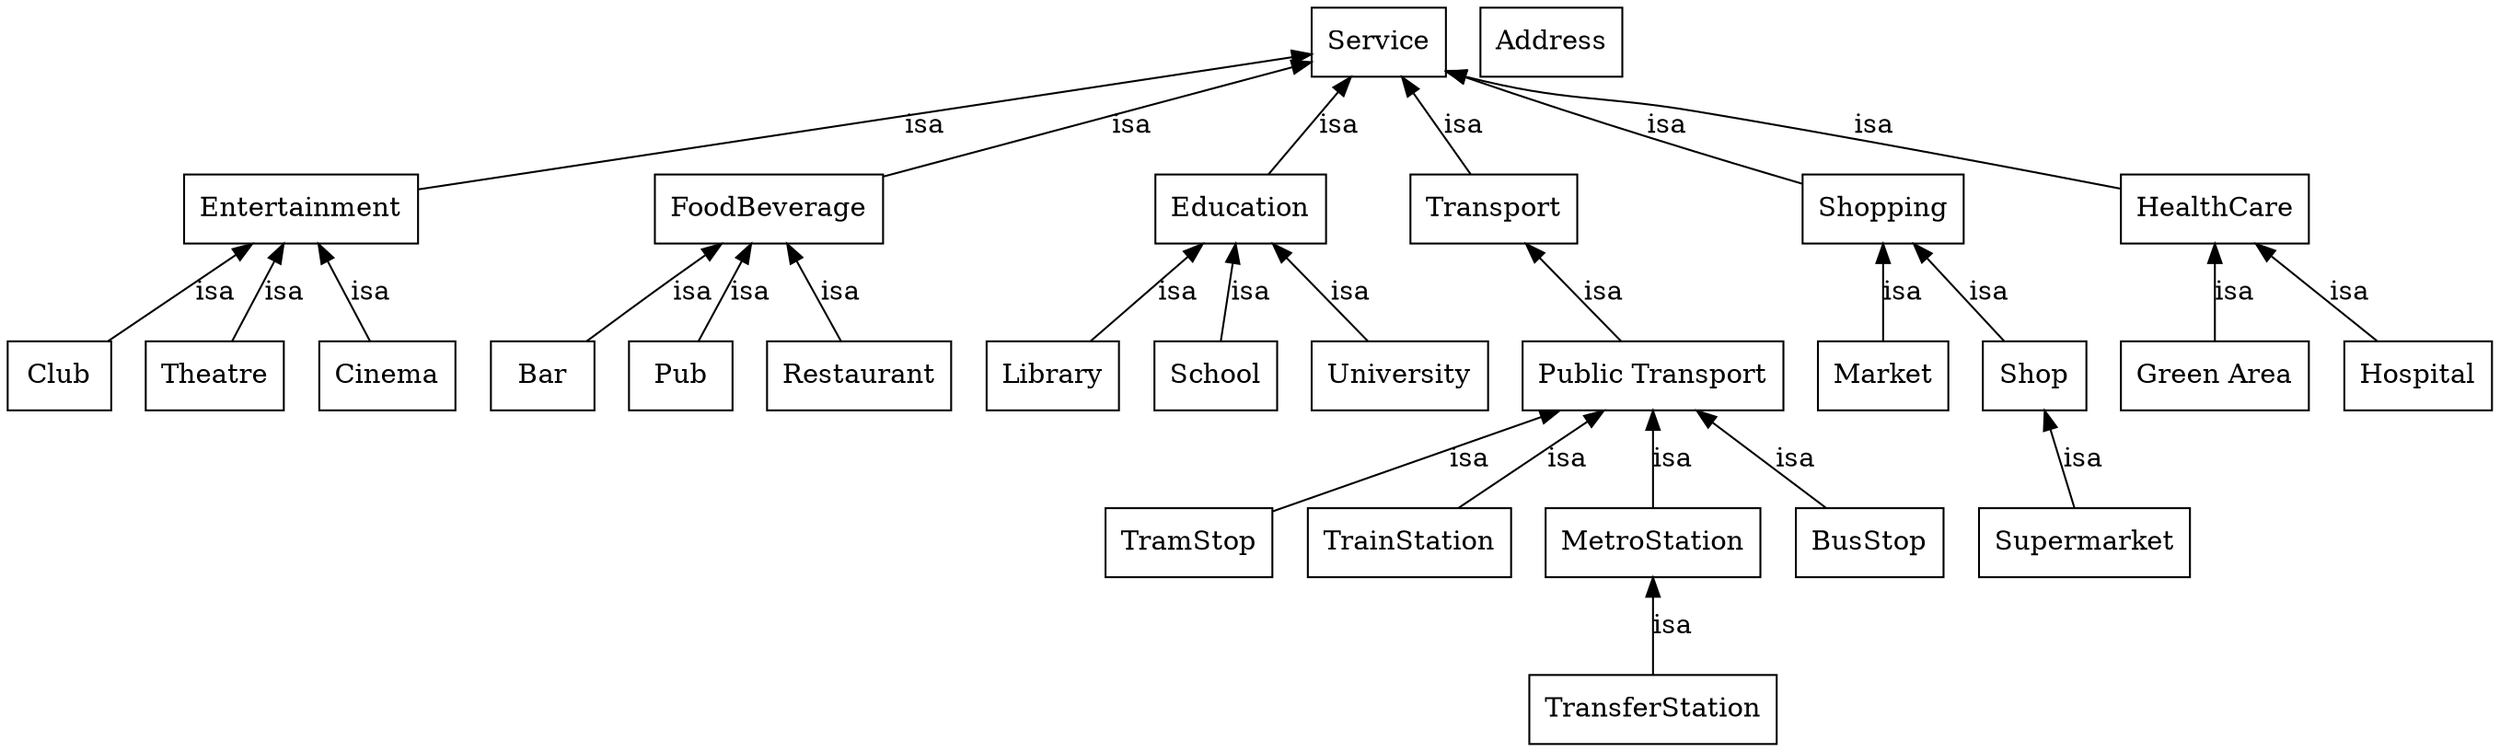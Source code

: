 digraph house {
	node [label="\N"];
	graph [bb="0,0,1248,396"];
	Club [label=Club, shape=box, color="0.0,0.0,0.0", fontcolor="0.0,0.0,0.0", pos="27,198", width="0.75", height="0.50"];
	Entertainment [label=Entertainment, shape=box, color="0.0,0.0,0.0", fontcolor="0.0,0.0,0.0", pos="151,288", width="1.61", height="0.50"];
	Bar [label=Bar, shape=box, color="0.0,0.0,0.0", fontcolor="0.0,0.0,0.0", pos="273,198", width="0.75", height="0.50"];
	FoodBeverage [label=FoodBeverage, shape=box, color="0.0,0.0,0.0", fontcolor="0.0,0.0,0.0", pos="391,288", width="1.58", height="0.50"];
	TramStop [label=TramStop, shape=box, color="0.0,0.0,0.0", fontcolor="0.0,0.0,0.0", pos="598,108", width="1.11", height="0.50"];
	"Public Transport" [label="Public Transport", shape=box, color="0.0,0.0,0.0", fontcolor="0.0,0.0,0.0", pos="827,198", width="1.75", height="0.50"];
	TrainStation [label=TrainStation, shape=box, color="0.0,0.0,0.0", fontcolor="0.0,0.0,0.0", pos="706,108", width="1.39", height="0.50"];
	Education [label=Education, shape=box, color="0.0,0.0,0.0", fontcolor="0.0,0.0,0.0", pos="626,288", width="1.17", height="0.50"];
	Service [label=Service, shape=box, color="0.0,0.0,0.0", fontcolor="0.0,0.0,0.0", pos="683,378", width="0.92", height="0.50"];
	Library [label=Library, shape=box, color="0.0,0.0,0.0", fontcolor="0.0,0.0,0.0", pos="532,198", width="0.89", height="0.50"];
	Transport [label=Transport, shape=box, color="0.0,0.0,0.0", fontcolor="0.0,0.0,0.0", pos="741,288", width="1.11", height="0.50"];
	Pub [label=Pub, shape=box, color="0.0,0.0,0.0", fontcolor="0.0,0.0,0.0", pos="345,198", width="0.75", height="0.50"];
	Shopping [label=Shopping, shape=box, color="0.0,0.0,0.0", fontcolor="0.0,0.0,0.0", pos="940,288", width="1.11", height="0.50"];
	Address [label=Address, shape=box, color="0.0,0.0,0.0", fontcolor="0.0,0.0,0.0", pos="769,378", width="0.97", height="0.50"];
	Restaurant [label=Restaurant, shape=box, color="0.0,0.0,0.0", fontcolor="0.0,0.0,0.0", pos="436,198", width="1.28", height="0.50"];
	MetroStation [label=MetroStation, shape=box, color="0.0,0.0,0.0", fontcolor="0.0,0.0,0.0", pos="827,108", width="1.47", height="0.50"];
	Market [label=Market, shape=box, color="0.0,0.0,0.0", fontcolor="0.0,0.0,0.0", pos="940,198", width="0.89", height="0.50"];
	"Green Area" [label="Green Area", shape=box, color="0.0,0.0,0.0", fontcolor="0.0,0.0,0.0", pos="1110,198", width="1.33", height="0.50"];
	HealthCare [label=HealthCare, shape=box, color="0.0,0.0,0.0", fontcolor="0.0,0.0,0.0", pos="1110,288", width="1.31", height="0.50"];
	School [label=School, shape=box, color="0.0,0.0,0.0", fontcolor="0.0,0.0,0.0", pos="612,198", width="0.83", height="0.50"];
	Theatre [label=Theatre, shape=box, color="0.0,0.0,0.0", fontcolor="0.0,0.0,0.0", pos="107,198", width="0.97", height="0.50"];
	Hospital [label=Hospital, shape=box, color="0.0,0.0,0.0", fontcolor="0.0,0.0,0.0", pos="1212,198", width="1.00", height="0.50"];
	Supermarket [label=Supermarket, shape=box, color="0.0,0.0,0.0", fontcolor="0.0,0.0,0.0", pos="1040,108", width="1.44", height="0.50"];
	Shop [label=Shop, shape=box, color="0.0,0.0,0.0", fontcolor="0.0,0.0,0.0", pos="1017,198", width="0.75", height="0.50"];
	TransferStation [label=TransferStation, shape=box, color="0.0,0.0,0.0", fontcolor="0.0,0.0,0.0", pos="827,18", width="1.69", height="0.50"];
	Cinema [label=Cinema, shape=box, color="0.0,0.0,0.0", fontcolor="0.0,0.0,0.0", pos="194,198", width="0.94", height="0.50"];
	University [label=University, shape=box, color="0.0,0.0,0.0", fontcolor="0.0,0.0,0.0", pos="703,198", width="1.19", height="0.50"];
	BusStop [label=BusStop, shape=box, color="0.0,0.0,0.0", fontcolor="0.0,0.0,0.0", pos="934,108", width="1.00", height="0.50"];
	Entertainment -> Club [dir=back, label=isa, color="0.0,0.0,0.0", fontcolor="0.0,0.0,0.0", pos="s,126,270 118,264 98,249 71,230 52,216", lp="112,243"];
	FoodBeverage -> Bar [dir=back, label=isa, color="0.0,0.0,0.0", fontcolor="0.0,0.0,0.0", pos="s,366,270 358,264 353,260 347,256 342,252 326,240 309,227 296,216", lp="355,243"];
	"Public Transport" -> TramStop [dir=back, label=isa, color="0.0,0.0,0.0", fontcolor="0.0,0.0,0.0", pos="s,780,180 770,176 759,171 746,167 734,162 702,149 665,135 638,124", lp="750,153"];
	"Public Transport" -> TrainStation [dir=back, label=isa, color="0.0,0.0,0.0", fontcolor="0.0,0.0,0.0", pos="s,803,180 795,174 775,159 748,140 730,126", lp="789,153"];
	Service -> Education [dir=back, label=isa, color="0.0,0.0,0.0", fontcolor="0.0,0.0,0.0", pos="s,671,360 666,351 656,337 645,319 638,306", lp="670,333"];
	Education -> Library [dir=back, label=isa, color="0.0,0.0,0.0", fontcolor="0.0,0.0,0.0", pos="s,607,270 600,263 585,248 566,230 551,216", lp="598,243"];
	Service -> Transport [dir=back, label=isa, color="0.0,0.0,0.0", fontcolor="0.0,0.0,0.0", pos="s,695,360 700,351 710,337 721,319 729,306", lp="729,333"];
	FoodBeverage -> Pub [dir=back, label=isa, color="0.0,0.0,0.0", fontcolor="0.0,0.0,0.0", pos="s,382,270 377,261 370,246 361,229 354,216", lp="383,243"];
	Service -> Shopping [dir=back, label=isa, color="0.0,0.0,0.0", fontcolor="0.0,0.0,0.0", pos="s,716,364 725,360 792,335 859,313 900,300", lp="830,333"];
	FoodBeverage -> Restaurant [dir=back, label=isa, color="0.0,0.0,0.0", fontcolor="0.0,0.0,0.0", pos="s,400,270 405,261 412,246 420,229 427,216", lp="429,243"];
	Transport -> "Public Transport" [dir=back, label=isa, color="0.0,0.0,0.0", fontcolor="0.0,0.0,0.0", pos="s,758,270 765,263 779,248 797,230 810,216", lp="803,243"];
	"Public Transport" -> MetroStation [dir=back, label=isa, color="0.0,0.0,0.0", fontcolor="0.0,0.0,0.0", pos="s,827,180 827,170 827,155 827,139 827,126", lp="837,153"];
	Service -> Entertainment [dir=back, label=isa, color="0.0,0.0,0.0", fontcolor="0.0,0.0,0.0", pos="s,650,372 640,370 544,355 316,316 209,298", lp="476,333"];
	Shopping -> Market [dir=back, label=isa, color="0.0,0.0,0.0", fontcolor="0.0,0.0,0.0", pos="s,940,270 940,260 940,245 940,229 940,216", lp="950,243"];
	Service -> FoodBeverage [dir=back, label=isa, color="0.0,0.0,0.0", fontcolor="0.0,0.0,0.0", pos="s,650,368 640,365 590,349 504,323 448,306", lp="574,333"];
	HealthCare -> "Green Area" [dir=back, label=isa, color="0.0,0.0,0.0", fontcolor="0.0,0.0,0.0", pos="s,1110,270 1110,260 1110,245 1110,229 1110,216", lp="1120,243"];
	Education -> School [dir=back, label=isa, color="0.0,0.0,0.0", fontcolor="0.0,0.0,0.0", pos="s,623,270 622,260 620,246 617,229 615,216", lp="631,243"];
	Entertainment -> Theatre [dir=back, label=isa, color="0.0,0.0,0.0", fontcolor="0.0,0.0,0.0", pos="s,142,270 137,261 130,246 122,229 116,216", lp="144,243"];
	HealthCare -> Hospital [dir=back, label=isa, color="0.0,0.0,0.0", fontcolor="0.0,0.0,0.0", pos="s,1131,270 1139,263 1155,248 1176,230 1191,216", lp="1182,243"];
	Shop -> Supermarket [dir=back, label=isa, color="0.0,0.0,0.0", fontcolor="0.0,0.0,0.0", pos="s,1022,180 1024,170 1028,156 1032,139 1035,126", lp="1042,153"];
	MetroStation -> TransferStation [dir=back, label=isa, color="0.0,0.0,0.0", fontcolor="0.0,0.0,0.0", pos="s,827,90 827,80 827,65 827,49 827,36", lp="837,63"];
	Service -> HealthCare [dir=back, label=isa, color="0.0,0.0,0.0", fontcolor="0.0,0.0,0.0", pos="s,716,363 726,360 779,346 794,350 843,342 921,328 1009,309 1063,298", lp="943,333"];
	Entertainment -> Cinema [dir=back, label=isa, color="0.0,0.0,0.0", fontcolor="0.0,0.0,0.0", pos="s,160,270 164,261 171,246 179,229 185,216", lp="188,243"];
	Education -> University [dir=back, label=isa, color="0.0,0.0,0.0", fontcolor="0.0,0.0,0.0", pos="s,642,270 648,262 661,247 676,230 687,216", lp="683,243"];
	"Public Transport" -> BusStop [dir=back, label=isa, color="0.0,0.0,0.0", fontcolor="0.0,0.0,0.0", pos="s,849,180 857,173 874,158 896,140 912,126", lp="901,153"];
	Shopping -> Shop [dir=back, label=isa, color="0.0,0.0,0.0", fontcolor="0.0,0.0,0.0", pos="s,956,270 962,262 975,247 990,230 1001,216", lp="997,243"];
}

